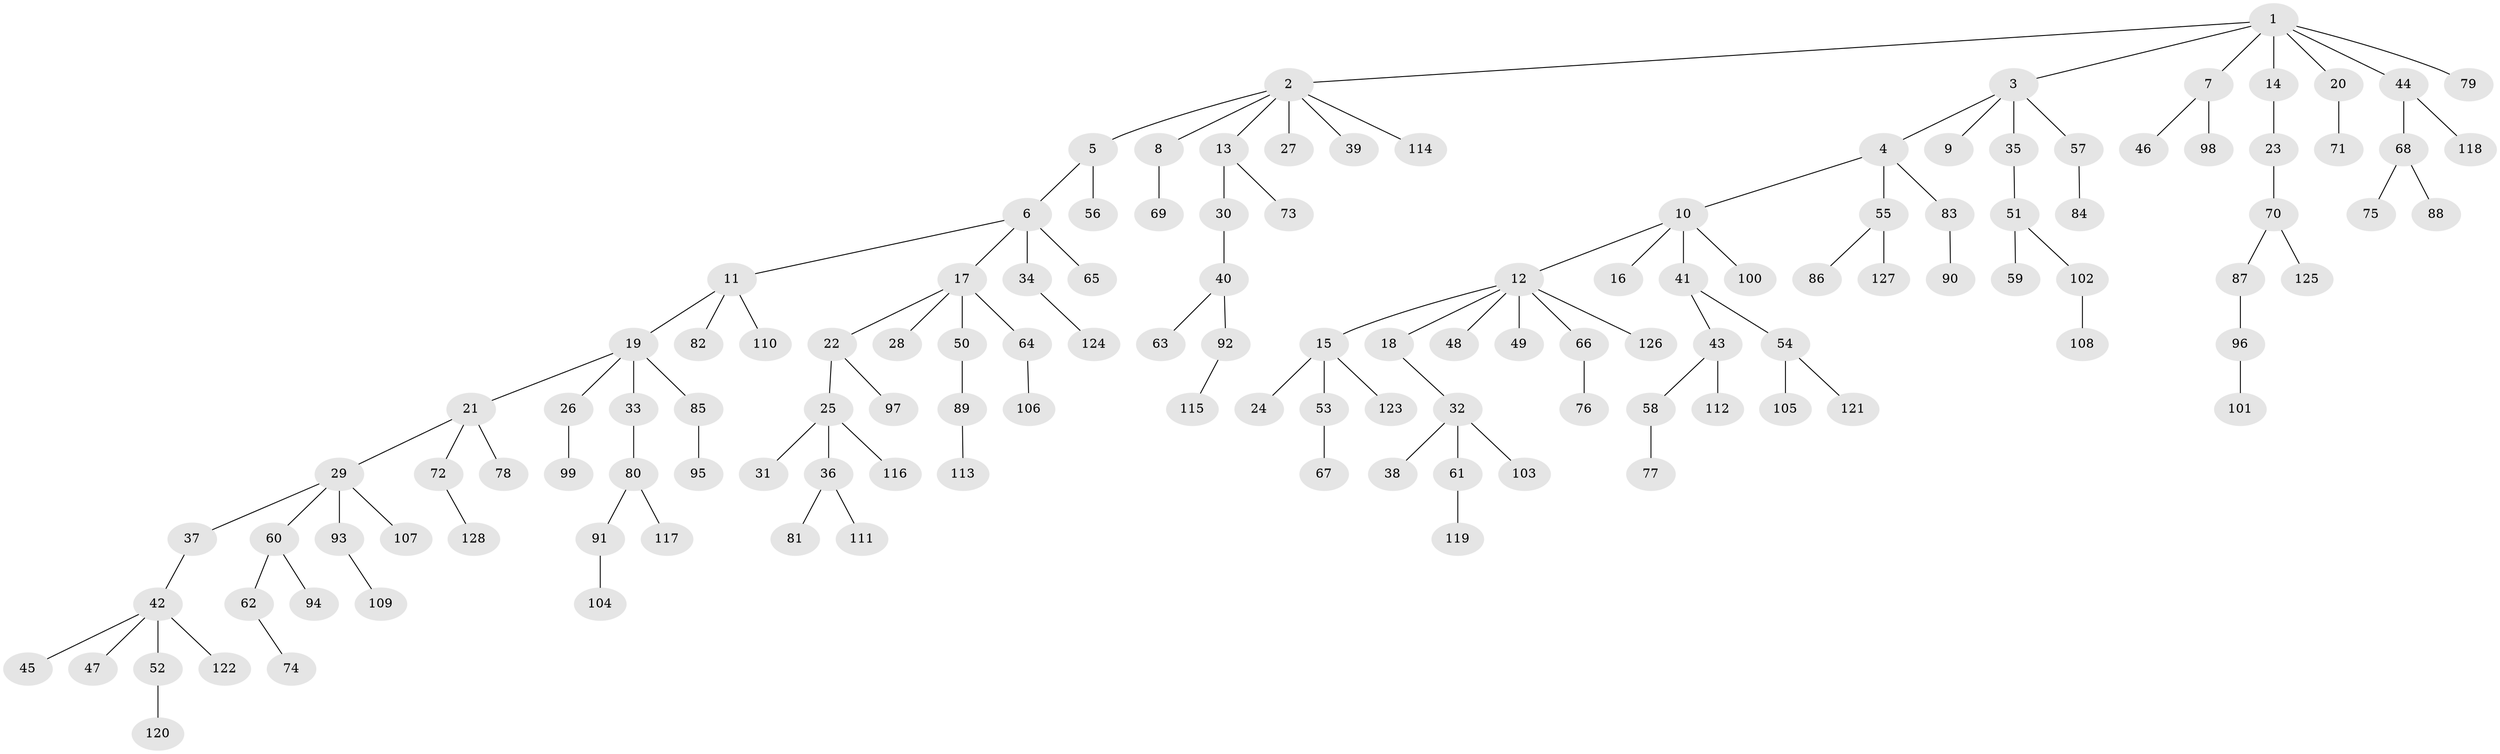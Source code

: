 // coarse degree distribution, {5: 0.019230769230769232, 4: 0.07692307692307693, 3: 0.1346153846153846, 2: 0.38461538461538464, 1: 0.38461538461538464}
// Generated by graph-tools (version 1.1) at 2025/51/03/04/25 22:51:30]
// undirected, 128 vertices, 127 edges
graph export_dot {
  node [color=gray90,style=filled];
  1;
  2;
  3;
  4;
  5;
  6;
  7;
  8;
  9;
  10;
  11;
  12;
  13;
  14;
  15;
  16;
  17;
  18;
  19;
  20;
  21;
  22;
  23;
  24;
  25;
  26;
  27;
  28;
  29;
  30;
  31;
  32;
  33;
  34;
  35;
  36;
  37;
  38;
  39;
  40;
  41;
  42;
  43;
  44;
  45;
  46;
  47;
  48;
  49;
  50;
  51;
  52;
  53;
  54;
  55;
  56;
  57;
  58;
  59;
  60;
  61;
  62;
  63;
  64;
  65;
  66;
  67;
  68;
  69;
  70;
  71;
  72;
  73;
  74;
  75;
  76;
  77;
  78;
  79;
  80;
  81;
  82;
  83;
  84;
  85;
  86;
  87;
  88;
  89;
  90;
  91;
  92;
  93;
  94;
  95;
  96;
  97;
  98;
  99;
  100;
  101;
  102;
  103;
  104;
  105;
  106;
  107;
  108;
  109;
  110;
  111;
  112;
  113;
  114;
  115;
  116;
  117;
  118;
  119;
  120;
  121;
  122;
  123;
  124;
  125;
  126;
  127;
  128;
  1 -- 2;
  1 -- 3;
  1 -- 7;
  1 -- 14;
  1 -- 20;
  1 -- 44;
  1 -- 79;
  2 -- 5;
  2 -- 8;
  2 -- 13;
  2 -- 27;
  2 -- 39;
  2 -- 114;
  3 -- 4;
  3 -- 9;
  3 -- 35;
  3 -- 57;
  4 -- 10;
  4 -- 55;
  4 -- 83;
  5 -- 6;
  5 -- 56;
  6 -- 11;
  6 -- 17;
  6 -- 34;
  6 -- 65;
  7 -- 46;
  7 -- 98;
  8 -- 69;
  10 -- 12;
  10 -- 16;
  10 -- 41;
  10 -- 100;
  11 -- 19;
  11 -- 82;
  11 -- 110;
  12 -- 15;
  12 -- 18;
  12 -- 48;
  12 -- 49;
  12 -- 66;
  12 -- 126;
  13 -- 30;
  13 -- 73;
  14 -- 23;
  15 -- 24;
  15 -- 53;
  15 -- 123;
  17 -- 22;
  17 -- 28;
  17 -- 50;
  17 -- 64;
  18 -- 32;
  19 -- 21;
  19 -- 26;
  19 -- 33;
  19 -- 85;
  20 -- 71;
  21 -- 29;
  21 -- 72;
  21 -- 78;
  22 -- 25;
  22 -- 97;
  23 -- 70;
  25 -- 31;
  25 -- 36;
  25 -- 116;
  26 -- 99;
  29 -- 37;
  29 -- 60;
  29 -- 93;
  29 -- 107;
  30 -- 40;
  32 -- 38;
  32 -- 61;
  32 -- 103;
  33 -- 80;
  34 -- 124;
  35 -- 51;
  36 -- 81;
  36 -- 111;
  37 -- 42;
  40 -- 63;
  40 -- 92;
  41 -- 43;
  41 -- 54;
  42 -- 45;
  42 -- 47;
  42 -- 52;
  42 -- 122;
  43 -- 58;
  43 -- 112;
  44 -- 68;
  44 -- 118;
  50 -- 89;
  51 -- 59;
  51 -- 102;
  52 -- 120;
  53 -- 67;
  54 -- 105;
  54 -- 121;
  55 -- 86;
  55 -- 127;
  57 -- 84;
  58 -- 77;
  60 -- 62;
  60 -- 94;
  61 -- 119;
  62 -- 74;
  64 -- 106;
  66 -- 76;
  68 -- 75;
  68 -- 88;
  70 -- 87;
  70 -- 125;
  72 -- 128;
  80 -- 91;
  80 -- 117;
  83 -- 90;
  85 -- 95;
  87 -- 96;
  89 -- 113;
  91 -- 104;
  92 -- 115;
  93 -- 109;
  96 -- 101;
  102 -- 108;
}
